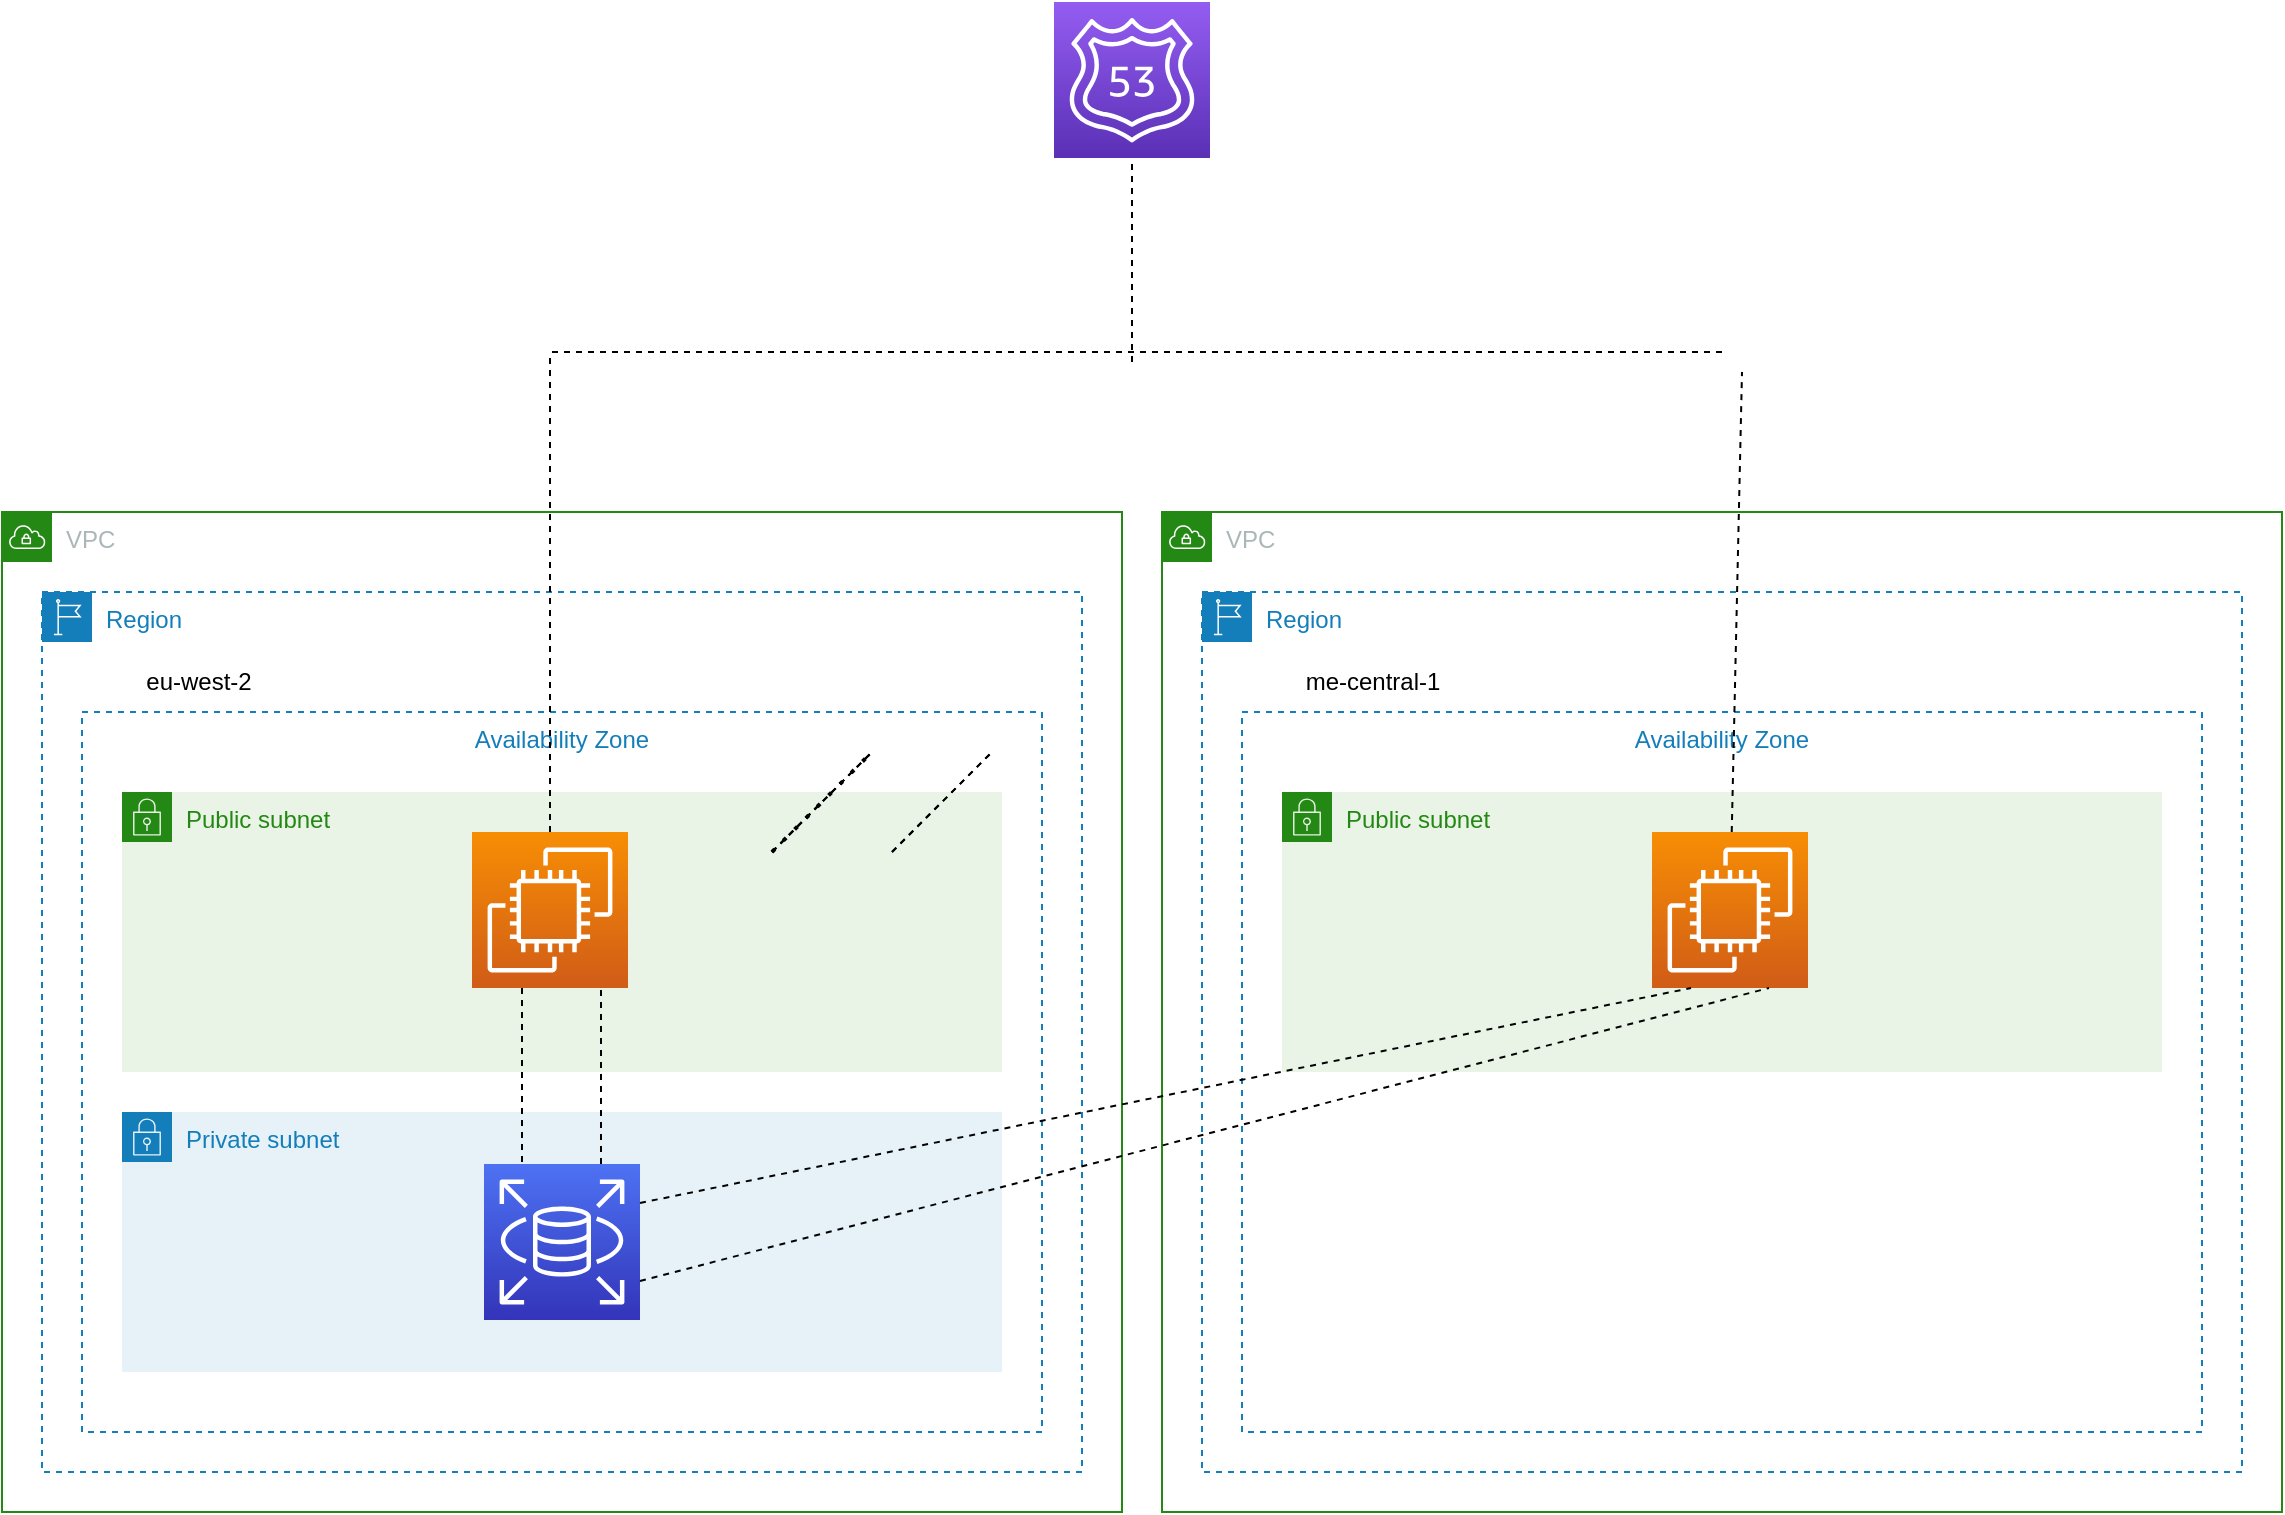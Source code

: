 <mxfile version="20.5.3" type="github">
  <diagram id="9AL0e-qM06q9D_0BJLEs" name="Page-1">
    <mxGraphModel dx="1588" dy="979" grid="1" gridSize="5" guides="1" tooltips="1" connect="1" arrows="1" fold="1" page="1" pageScale="1" pageWidth="1169" pageHeight="827" math="0" shadow="0">
      <root>
        <mxCell id="0" />
        <mxCell id="1" parent="0" />
        <mxCell id="PSsWQGHh_uAdmonaR9B--15" value="VPC" style="points=[[0,0],[0.25,0],[0.5,0],[0.75,0],[1,0],[1,0.25],[1,0.5],[1,0.75],[1,1],[0.75,1],[0.5,1],[0.25,1],[0,1],[0,0.75],[0,0.5],[0,0.25]];outlineConnect=0;gradientColor=none;html=1;whiteSpace=wrap;fontSize=12;fontStyle=0;container=1;pointerEvents=0;collapsible=0;recursiveResize=0;shape=mxgraph.aws4.group;grIcon=mxgraph.aws4.group_vpc;strokeColor=#248814;fillColor=none;verticalAlign=top;align=left;spacingLeft=30;fontColor=#AAB7B8;dashed=0;" vertex="1" parent="1">
          <mxGeometry x="20" y="280" width="560" height="500" as="geometry" />
        </mxCell>
        <mxCell id="PSsWQGHh_uAdmonaR9B--17" value="Region" style="points=[[0,0],[0.25,0],[0.5,0],[0.75,0],[1,0],[1,0.25],[1,0.5],[1,0.75],[1,1],[0.75,1],[0.5,1],[0.25,1],[0,1],[0,0.75],[0,0.5],[0,0.25]];outlineConnect=0;gradientColor=none;html=1;whiteSpace=wrap;fontSize=12;fontStyle=0;container=1;pointerEvents=0;collapsible=0;recursiveResize=0;shape=mxgraph.aws4.group;grIcon=mxgraph.aws4.group_region;strokeColor=#147EBA;fillColor=none;verticalAlign=top;align=left;spacingLeft=30;fontColor=#147EBA;dashed=1;" vertex="1" parent="PSsWQGHh_uAdmonaR9B--15">
          <mxGeometry x="20" y="40" width="520" height="440" as="geometry" />
        </mxCell>
        <mxCell id="PSsWQGHh_uAdmonaR9B--19" value="eu-west-2" style="text;html=1;resizable=0;autosize=1;align=center;verticalAlign=middle;points=[];fillColor=none;strokeColor=none;rounded=0;" vertex="1" parent="PSsWQGHh_uAdmonaR9B--17">
          <mxGeometry x="40" y="30" width="75" height="30" as="geometry" />
        </mxCell>
        <mxCell id="PSsWQGHh_uAdmonaR9B--22" value="Availability Zone" style="fillColor=none;strokeColor=#147EBA;dashed=1;verticalAlign=top;fontStyle=0;fontColor=#147EBA;" vertex="1" parent="PSsWQGHh_uAdmonaR9B--17">
          <mxGeometry x="20" y="60" width="480" height="360" as="geometry" />
        </mxCell>
        <mxCell id="PSsWQGHh_uAdmonaR9B--24" value="Public subnet" style="points=[[0,0],[0.25,0],[0.5,0],[0.75,0],[1,0],[1,0.25],[1,0.5],[1,0.75],[1,1],[0.75,1],[0.5,1],[0.25,1],[0,1],[0,0.75],[0,0.5],[0,0.25]];outlineConnect=0;gradientColor=none;html=1;whiteSpace=wrap;fontSize=12;fontStyle=0;container=1;pointerEvents=0;collapsible=0;recursiveResize=0;shape=mxgraph.aws4.group;grIcon=mxgraph.aws4.group_security_group;grStroke=0;strokeColor=#248814;fillColor=#E9F3E6;verticalAlign=top;align=left;spacingLeft=30;fontColor=#248814;dashed=0;" vertex="1" parent="PSsWQGHh_uAdmonaR9B--17">
          <mxGeometry x="40" y="100" width="440" height="140" as="geometry" />
        </mxCell>
        <mxCell id="PSsWQGHh_uAdmonaR9B--29" value="" style="sketch=0;points=[[0,0,0],[0.25,0,0],[0.5,0,0],[0.75,0,0],[1,0,0],[0,1,0],[0.25,1,0],[0.5,1,0],[0.75,1,0],[1,1,0],[0,0.25,0],[0,0.5,0],[0,0.75,0],[1,0.25,0],[1,0.5,0],[1,0.75,0]];outlineConnect=0;fontColor=#232F3E;gradientColor=#F78E04;gradientDirection=north;fillColor=#D05C17;strokeColor=#ffffff;dashed=0;verticalLabelPosition=bottom;verticalAlign=top;align=center;html=1;fontSize=12;fontStyle=0;aspect=fixed;shape=mxgraph.aws4.resourceIcon;resIcon=mxgraph.aws4.ec2;" vertex="1" parent="PSsWQGHh_uAdmonaR9B--24">
          <mxGeometry x="175" y="20" width="78" height="78" as="geometry" />
        </mxCell>
        <mxCell id="PSsWQGHh_uAdmonaR9B--26" value="Private subnet" style="points=[[0,0],[0.25,0],[0.5,0],[0.75,0],[1,0],[1,0.25],[1,0.5],[1,0.75],[1,1],[0.75,1],[0.5,1],[0.25,1],[0,1],[0,0.75],[0,0.5],[0,0.25]];outlineConnect=0;gradientColor=none;html=1;whiteSpace=wrap;fontSize=12;fontStyle=0;container=1;pointerEvents=0;collapsible=0;recursiveResize=0;shape=mxgraph.aws4.group;grIcon=mxgraph.aws4.group_security_group;grStroke=0;strokeColor=#147EBA;fillColor=#E6F2F8;verticalAlign=top;align=left;spacingLeft=30;fontColor=#147EBA;dashed=0;" vertex="1" parent="PSsWQGHh_uAdmonaR9B--17">
          <mxGeometry x="40" y="260" width="440" height="130" as="geometry" />
        </mxCell>
        <mxCell id="PSsWQGHh_uAdmonaR9B--31" value="" style="sketch=0;points=[[0,0,0],[0.25,0,0],[0.5,0,0],[0.75,0,0],[1,0,0],[0,1,0],[0.25,1,0],[0.5,1,0],[0.75,1,0],[1,1,0],[0,0.25,0],[0,0.5,0],[0,0.75,0],[1,0.25,0],[1,0.5,0],[1,0.75,0]];outlineConnect=0;fontColor=#232F3E;gradientColor=#4D72F3;gradientDirection=north;fillColor=#3334B9;strokeColor=#ffffff;dashed=0;verticalLabelPosition=bottom;verticalAlign=top;align=center;html=1;fontSize=12;fontStyle=0;aspect=fixed;shape=mxgraph.aws4.resourceIcon;resIcon=mxgraph.aws4.rds;" vertex="1" parent="PSsWQGHh_uAdmonaR9B--26">
          <mxGeometry x="181" y="26" width="78" height="78" as="geometry" />
        </mxCell>
        <mxCell id="PSsWQGHh_uAdmonaR9B--47" value="" style="endArrow=none;dashed=1;html=1;rounded=0;" edge="1" parent="PSsWQGHh_uAdmonaR9B--26">
          <mxGeometry width="50" height="50" relative="1" as="geometry">
            <mxPoint x="200" y="25" as="sourcePoint" />
            <mxPoint x="200" y="-62" as="targetPoint" />
          </mxGeometry>
        </mxCell>
        <mxCell id="PSsWQGHh_uAdmonaR9B--48" value="" style="endArrow=none;dashed=1;html=1;rounded=0;entryX=0.827;entryY=0.993;entryDx=0;entryDy=0;entryPerimeter=0;exitX=0.75;exitY=0;exitDx=0;exitDy=0;exitPerimeter=0;" edge="1" parent="PSsWQGHh_uAdmonaR9B--17" source="PSsWQGHh_uAdmonaR9B--31" target="PSsWQGHh_uAdmonaR9B--29">
          <mxGeometry width="50" height="50" relative="1" as="geometry">
            <mxPoint x="270" y="286" as="sourcePoint" />
            <mxPoint x="270" y="206" as="targetPoint" />
          </mxGeometry>
        </mxCell>
        <mxCell id="PSsWQGHh_uAdmonaR9B--16" value="VPC" style="points=[[0,0],[0.25,0],[0.5,0],[0.75,0],[1,0],[1,0.25],[1,0.5],[1,0.75],[1,1],[0.75,1],[0.5,1],[0.25,1],[0,1],[0,0.75],[0,0.5],[0,0.25]];outlineConnect=0;gradientColor=none;html=1;whiteSpace=wrap;fontSize=12;fontStyle=0;container=1;pointerEvents=0;collapsible=0;recursiveResize=0;shape=mxgraph.aws4.group;grIcon=mxgraph.aws4.group_vpc;strokeColor=#248814;fillColor=none;verticalAlign=top;align=left;spacingLeft=30;fontColor=#AAB7B8;dashed=0;" vertex="1" parent="1">
          <mxGeometry x="600" y="280" width="560" height="500" as="geometry" />
        </mxCell>
        <mxCell id="PSsWQGHh_uAdmonaR9B--18" value="Region" style="points=[[0,0],[0.25,0],[0.5,0],[0.75,0],[1,0],[1,0.25],[1,0.5],[1,0.75],[1,1],[0.75,1],[0.5,1],[0.25,1],[0,1],[0,0.75],[0,0.5],[0,0.25]];outlineConnect=0;gradientColor=none;html=1;whiteSpace=wrap;fontSize=12;fontStyle=0;container=1;pointerEvents=0;collapsible=0;recursiveResize=0;shape=mxgraph.aws4.group;grIcon=mxgraph.aws4.group_region;strokeColor=#147EBA;fillColor=none;verticalAlign=top;align=left;spacingLeft=30;fontColor=#147EBA;dashed=1;" vertex="1" parent="PSsWQGHh_uAdmonaR9B--16">
          <mxGeometry x="20" y="40" width="520" height="440" as="geometry" />
        </mxCell>
        <mxCell id="PSsWQGHh_uAdmonaR9B--21" value="me-central-1" style="text;html=1;resizable=0;autosize=1;align=center;verticalAlign=middle;points=[];fillColor=none;strokeColor=none;rounded=0;" vertex="1" parent="PSsWQGHh_uAdmonaR9B--18">
          <mxGeometry x="40" y="30" width="90" height="30" as="geometry" />
        </mxCell>
        <mxCell id="PSsWQGHh_uAdmonaR9B--23" value="Availability Zone" style="fillColor=none;strokeColor=#147EBA;dashed=1;verticalAlign=top;fontStyle=0;fontColor=#147EBA;" vertex="1" parent="PSsWQGHh_uAdmonaR9B--18">
          <mxGeometry x="20" y="60" width="480" height="360" as="geometry" />
        </mxCell>
        <mxCell id="PSsWQGHh_uAdmonaR9B--25" value="Public subnet" style="points=[[0,0],[0.25,0],[0.5,0],[0.75,0],[1,0],[1,0.25],[1,0.5],[1,0.75],[1,1],[0.75,1],[0.5,1],[0.25,1],[0,1],[0,0.75],[0,0.5],[0,0.25]];outlineConnect=0;gradientColor=none;html=1;whiteSpace=wrap;fontSize=12;fontStyle=0;container=1;pointerEvents=0;collapsible=0;recursiveResize=0;shape=mxgraph.aws4.group;grIcon=mxgraph.aws4.group_security_group;grStroke=0;strokeColor=#248814;fillColor=#E9F3E6;verticalAlign=top;align=left;spacingLeft=30;fontColor=#248814;dashed=0;" vertex="1" parent="PSsWQGHh_uAdmonaR9B--18">
          <mxGeometry x="40" y="100" width="440" height="140" as="geometry" />
        </mxCell>
        <mxCell id="PSsWQGHh_uAdmonaR9B--30" value="" style="sketch=0;points=[[0,0,0],[0.25,0,0],[0.5,0,0],[0.75,0,0],[1,0,0],[0,1,0],[0.25,1,0],[0.5,1,0],[0.75,1,0],[1,1,0],[0,0.25,0],[0,0.5,0],[0,0.75,0],[1,0.25,0],[1,0.5,0],[1,0.75,0]];outlineConnect=0;fontColor=#232F3E;gradientColor=#F78E04;gradientDirection=north;fillColor=#D05C17;strokeColor=#ffffff;dashed=0;verticalLabelPosition=bottom;verticalAlign=top;align=center;html=1;fontSize=12;fontStyle=0;aspect=fixed;shape=mxgraph.aws4.resourceIcon;resIcon=mxgraph.aws4.ec2;" vertex="1" parent="PSsWQGHh_uAdmonaR9B--18">
          <mxGeometry x="225" y="120" width="78" height="78" as="geometry" />
        </mxCell>
        <mxCell id="PSsWQGHh_uAdmonaR9B--28" value="" style="sketch=0;points=[[0,0,0],[0.25,0,0],[0.5,0,0],[0.75,0,0],[1,0,0],[0,1,0],[0.25,1,0],[0.5,1,0],[0.75,1,0],[1,1,0],[0,0.25,0],[0,0.5,0],[0,0.75,0],[1,0.25,0],[1,0.5,0],[1,0.75,0]];outlineConnect=0;fontColor=#232F3E;gradientColor=#945DF2;gradientDirection=north;fillColor=#5A30B5;strokeColor=#ffffff;dashed=0;verticalLabelPosition=bottom;verticalAlign=top;align=center;html=1;fontSize=12;fontStyle=0;aspect=fixed;shape=mxgraph.aws4.resourceIcon;resIcon=mxgraph.aws4.route_53;" vertex="1" parent="1">
          <mxGeometry x="546" y="25" width="78" height="78" as="geometry" />
        </mxCell>
        <mxCell id="PSsWQGHh_uAdmonaR9B--32" value="" style="endArrow=none;dashed=1;html=1;rounded=0;" edge="1" parent="1">
          <mxGeometry width="50" height="50" relative="1" as="geometry">
            <mxPoint x="405" y="450" as="sourcePoint" />
            <mxPoint x="455" y="400" as="targetPoint" />
          </mxGeometry>
        </mxCell>
        <mxCell id="PSsWQGHh_uAdmonaR9B--33" value="" style="endArrow=none;dashed=1;html=1;rounded=0;entryX=0.5;entryY=1;entryDx=0;entryDy=0;entryPerimeter=0;" edge="1" parent="1" target="PSsWQGHh_uAdmonaR9B--28">
          <mxGeometry width="50" height="50" relative="1" as="geometry">
            <mxPoint x="585" y="205" as="sourcePoint" />
            <mxPoint x="610" y="105" as="targetPoint" />
          </mxGeometry>
        </mxCell>
        <mxCell id="PSsWQGHh_uAdmonaR9B--34" value="" style="endArrow=none;dashed=1;html=1;rounded=0;" edge="1" parent="1">
          <mxGeometry width="50" height="50" relative="1" as="geometry">
            <mxPoint x="405" y="450" as="sourcePoint" />
            <mxPoint x="455" y="400" as="targetPoint" />
          </mxGeometry>
        </mxCell>
        <mxCell id="PSsWQGHh_uAdmonaR9B--35" value="" style="endArrow=none;dashed=1;html=1;dashPattern=1 3;strokeWidth=2;rounded=0;" edge="1" parent="1">
          <mxGeometry width="50" height="50" relative="1" as="geometry">
            <mxPoint x="405" y="450" as="sourcePoint" />
            <mxPoint x="455" y="400" as="targetPoint" />
          </mxGeometry>
        </mxCell>
        <mxCell id="PSsWQGHh_uAdmonaR9B--36" value="" style="endArrow=none;dashed=1;html=1;rounded=0;" edge="1" parent="1">
          <mxGeometry width="50" height="50" relative="1" as="geometry">
            <mxPoint x="295" y="200" as="sourcePoint" />
            <mxPoint x="880" y="200" as="targetPoint" />
          </mxGeometry>
        </mxCell>
        <mxCell id="PSsWQGHh_uAdmonaR9B--37" value="" style="endArrow=none;dashed=1;html=1;rounded=0;" edge="1" parent="1">
          <mxGeometry width="50" height="50" relative="1" as="geometry">
            <mxPoint x="405" y="450" as="sourcePoint" />
            <mxPoint x="455" y="400" as="targetPoint" />
          </mxGeometry>
        </mxCell>
        <mxCell id="PSsWQGHh_uAdmonaR9B--42" value="" style="endArrow=none;dashed=1;html=1;rounded=0;" edge="1" parent="1" source="PSsWQGHh_uAdmonaR9B--29">
          <mxGeometry width="50" height="50" relative="1" as="geometry">
            <mxPoint x="265" y="270" as="sourcePoint" />
            <mxPoint x="294" y="200" as="targetPoint" />
          </mxGeometry>
        </mxCell>
        <mxCell id="PSsWQGHh_uAdmonaR9B--43" value="" style="endArrow=none;dashed=1;html=1;rounded=0;" edge="1" parent="1">
          <mxGeometry width="50" height="50" relative="1" as="geometry">
            <mxPoint x="465" y="450" as="sourcePoint" />
            <mxPoint x="515" y="400" as="targetPoint" />
          </mxGeometry>
        </mxCell>
        <mxCell id="PSsWQGHh_uAdmonaR9B--44" value="" style="endArrow=none;dashed=1;html=1;rounded=0;" edge="1" parent="1" source="PSsWQGHh_uAdmonaR9B--30">
          <mxGeometry width="50" height="50" relative="1" as="geometry">
            <mxPoint x="845" y="260" as="sourcePoint" />
            <mxPoint x="890" y="210" as="targetPoint" />
          </mxGeometry>
        </mxCell>
        <mxCell id="PSsWQGHh_uAdmonaR9B--45" value="" style="endArrow=none;dashed=1;html=1;rounded=0;" edge="1" parent="1">
          <mxGeometry width="50" height="50" relative="1" as="geometry">
            <mxPoint x="465" y="450" as="sourcePoint" />
            <mxPoint x="515" y="400" as="targetPoint" />
          </mxGeometry>
        </mxCell>
        <mxCell id="PSsWQGHh_uAdmonaR9B--49" value="" style="endArrow=none;dashed=1;html=1;rounded=0;entryX=0.25;entryY=1;entryDx=0;entryDy=0;entryPerimeter=0;exitX=1;exitY=0.25;exitDx=0;exitDy=0;exitPerimeter=0;" edge="1" parent="1" source="PSsWQGHh_uAdmonaR9B--31" target="PSsWQGHh_uAdmonaR9B--30">
          <mxGeometry width="50" height="50" relative="1" as="geometry">
            <mxPoint x="530" y="965" as="sourcePoint" />
            <mxPoint x="580" y="915" as="targetPoint" />
          </mxGeometry>
        </mxCell>
        <mxCell id="PSsWQGHh_uAdmonaR9B--50" value="" style="endArrow=none;dashed=1;html=1;rounded=0;entryX=0.75;entryY=1;entryDx=0;entryDy=0;entryPerimeter=0;exitX=1;exitY=0.75;exitDx=0;exitDy=0;exitPerimeter=0;" edge="1" parent="1" source="PSsWQGHh_uAdmonaR9B--31" target="PSsWQGHh_uAdmonaR9B--30">
          <mxGeometry width="50" height="50" relative="1" as="geometry">
            <mxPoint x="800" y="665" as="sourcePoint" />
            <mxPoint x="850" y="615" as="targetPoint" />
          </mxGeometry>
        </mxCell>
      </root>
    </mxGraphModel>
  </diagram>
</mxfile>
